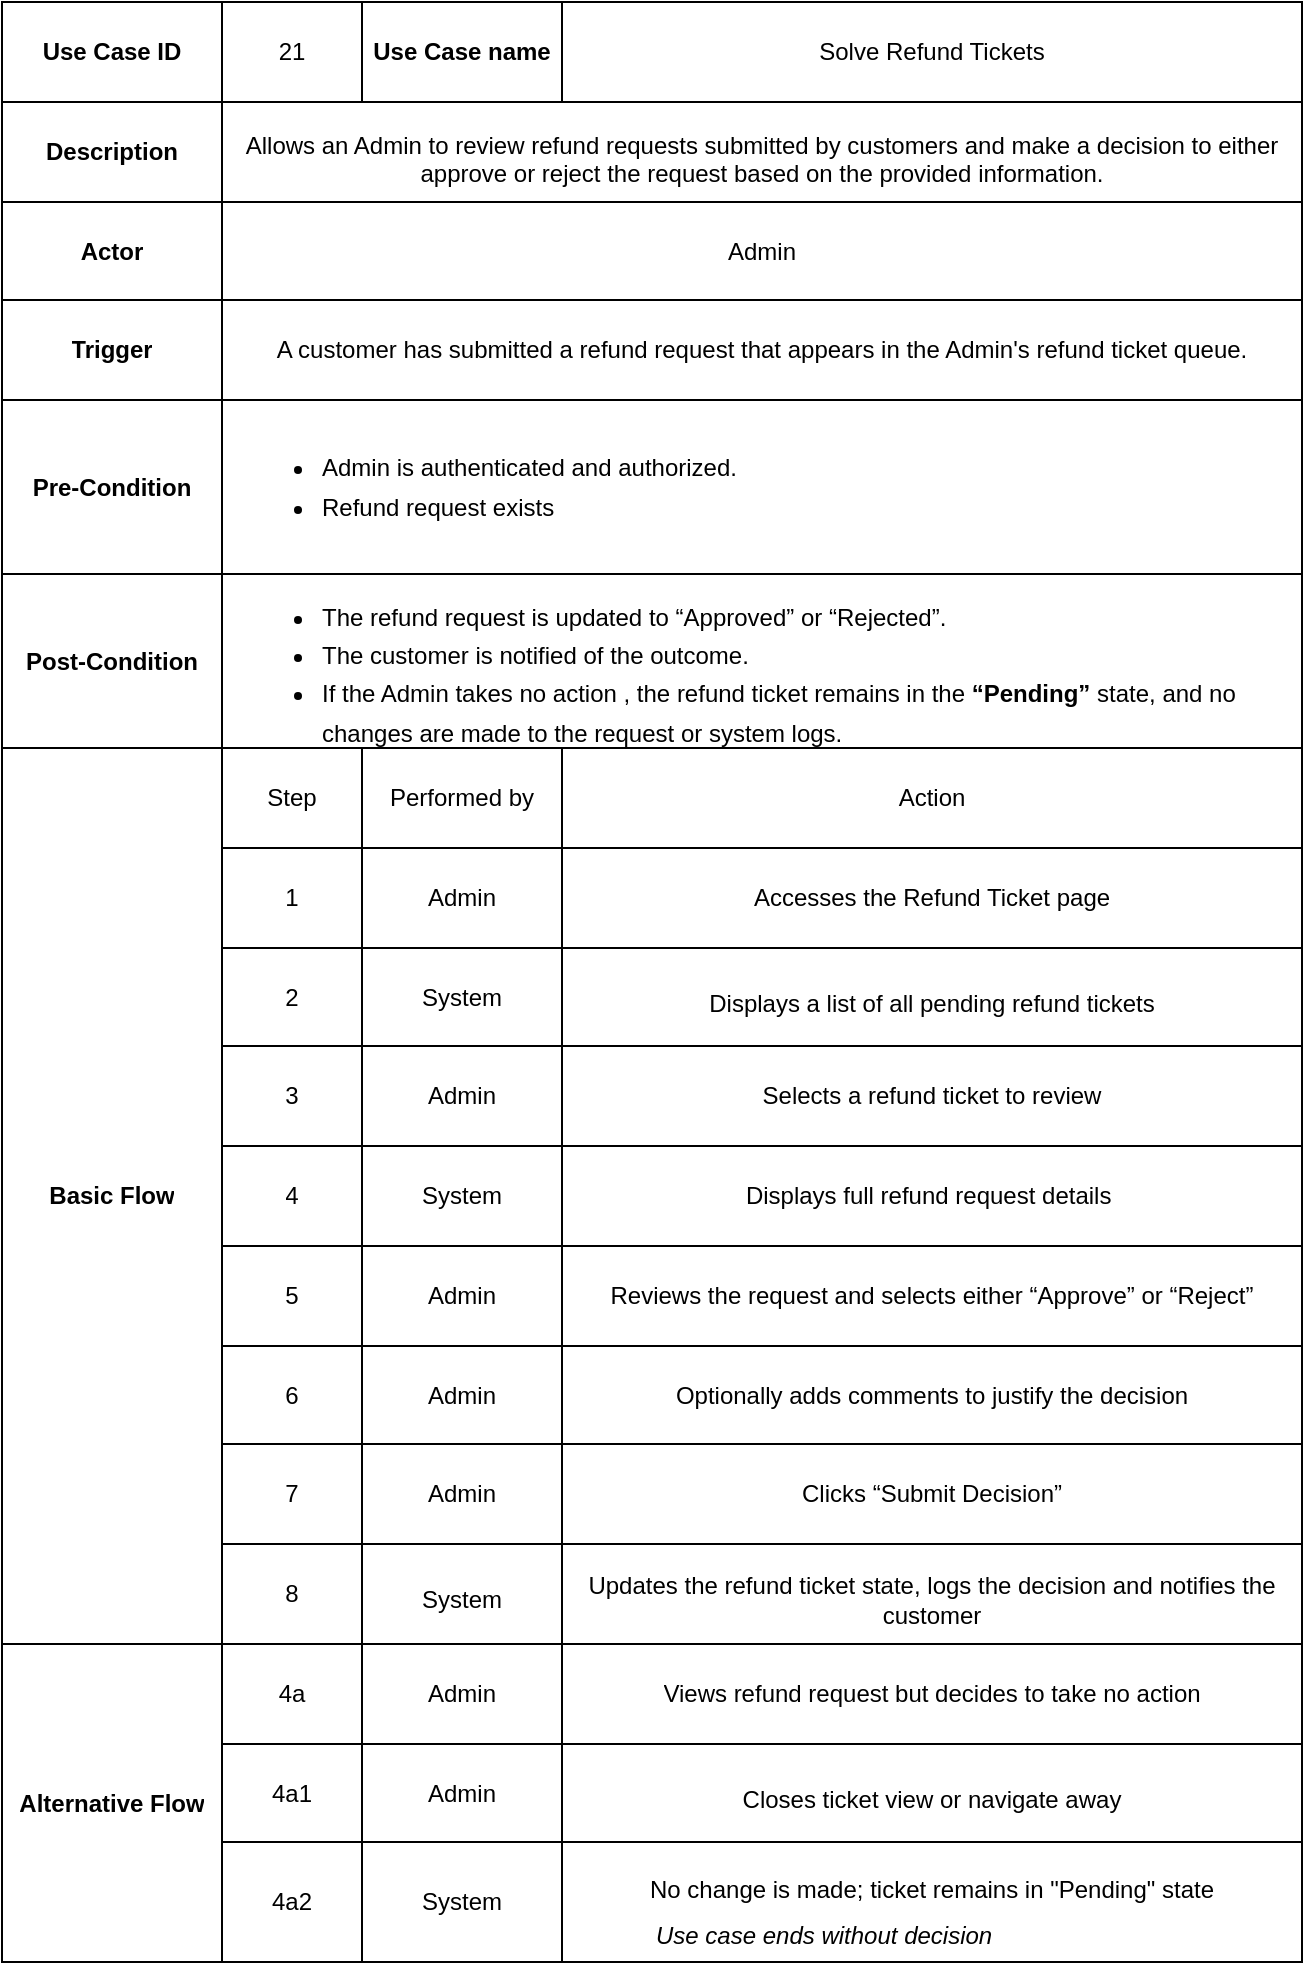 <mxfile version="26.2.15">
  <diagram name="Page-1" id="dNI71mmLtJd8nYW-7yQu">
    <mxGraphModel dx="1034" dy="1636" grid="1" gridSize="10" guides="1" tooltips="1" connect="1" arrows="1" fold="1" page="1" pageScale="1" pageWidth="850" pageHeight="1100" math="0" shadow="0">
      <root>
        <mxCell id="0" />
        <mxCell id="1" parent="0" />
        <mxCell id="aWx8BJQIt_AAFOSle3Xr-22" value="" style="shape=table;startSize=0;container=1;collapsible=0;childLayout=tableLayout;" parent="1" vertex="1">
          <mxGeometry x="61" y="-60" width="650" height="980.0" as="geometry" />
        </mxCell>
        <mxCell id="aWx8BJQIt_AAFOSle3Xr-23" value="" style="shape=tableRow;horizontal=0;startSize=0;swimlaneHead=0;swimlaneBody=0;strokeColor=inherit;top=0;left=0;bottom=0;right=0;collapsible=0;dropTarget=0;fillColor=none;points=[[0,0.5],[1,0.5]];portConstraint=eastwest;" parent="aWx8BJQIt_AAFOSle3Xr-22" vertex="1">
          <mxGeometry width="650" height="50" as="geometry" />
        </mxCell>
        <mxCell id="aWx8BJQIt_AAFOSle3Xr-24" value="Use Case ID" style="shape=partialRectangle;html=1;whiteSpace=wrap;connectable=0;strokeColor=inherit;overflow=hidden;fillColor=none;top=0;left=0;bottom=0;right=0;pointerEvents=1;fontStyle=1" parent="aWx8BJQIt_AAFOSle3Xr-23" vertex="1">
          <mxGeometry width="110" height="50" as="geometry">
            <mxRectangle width="110" height="50" as="alternateBounds" />
          </mxGeometry>
        </mxCell>
        <mxCell id="aWx8BJQIt_AAFOSle3Xr-25" value="21" style="shape=partialRectangle;html=1;whiteSpace=wrap;connectable=0;strokeColor=inherit;overflow=hidden;fillColor=none;top=0;left=0;bottom=0;right=0;pointerEvents=1;" parent="aWx8BJQIt_AAFOSle3Xr-23" vertex="1">
          <mxGeometry x="110" width="70" height="50" as="geometry">
            <mxRectangle width="70" height="50" as="alternateBounds" />
          </mxGeometry>
        </mxCell>
        <mxCell id="aWx8BJQIt_AAFOSle3Xr-26" value="Use Case name" style="shape=partialRectangle;html=1;whiteSpace=wrap;connectable=0;strokeColor=inherit;overflow=hidden;fillColor=none;top=0;left=0;bottom=0;right=0;pointerEvents=1;fontStyle=1" parent="aWx8BJQIt_AAFOSle3Xr-23" vertex="1">
          <mxGeometry x="180" width="100" height="50" as="geometry">
            <mxRectangle width="100" height="50" as="alternateBounds" />
          </mxGeometry>
        </mxCell>
        <mxCell id="aWx8BJQIt_AAFOSle3Xr-27" value="Solve Refund Tickets" style="shape=partialRectangle;html=1;whiteSpace=wrap;connectable=0;strokeColor=inherit;overflow=hidden;fillColor=none;top=0;left=0;bottom=0;right=0;pointerEvents=1;" parent="aWx8BJQIt_AAFOSle3Xr-23" vertex="1">
          <mxGeometry x="280" width="370" height="50" as="geometry">
            <mxRectangle width="370" height="50" as="alternateBounds" />
          </mxGeometry>
        </mxCell>
        <mxCell id="4jwVBDrUsGqLuniRPu5o-11" style="shape=tableRow;horizontal=0;startSize=0;swimlaneHead=0;swimlaneBody=0;strokeColor=inherit;top=0;left=0;bottom=0;right=0;collapsible=0;dropTarget=0;fillColor=none;points=[[0,0.5],[1,0.5]];portConstraint=eastwest;align=left;" parent="aWx8BJQIt_AAFOSle3Xr-22" vertex="1">
          <mxGeometry y="50" width="650" height="50" as="geometry" />
        </mxCell>
        <mxCell id="4jwVBDrUsGqLuniRPu5o-12" value="Description" style="shape=partialRectangle;html=1;whiteSpace=wrap;connectable=0;strokeColor=inherit;overflow=hidden;fillColor=none;top=0;left=0;bottom=0;right=0;pointerEvents=1;fontStyle=1" parent="4jwVBDrUsGqLuniRPu5o-11" vertex="1">
          <mxGeometry width="110" height="50" as="geometry">
            <mxRectangle width="110" height="50" as="alternateBounds" />
          </mxGeometry>
        </mxCell>
        <mxCell id="4jwVBDrUsGqLuniRPu5o-13" value="&lt;div align=&quot;center&quot;&gt;&lt;p class=&quot;&quot; data-end=&quot;381&quot; data-start=&quot;222&quot;&gt;Allows an Admin to review refund requests submitted by customers and make a decision to either approve or reject the request based on the provided information.&lt;/p&gt;&lt;/div&gt;" style="shape=partialRectangle;html=1;whiteSpace=wrap;connectable=0;strokeColor=inherit;overflow=hidden;fillColor=none;top=0;left=0;bottom=0;right=0;pointerEvents=1;rowspan=1;colspan=3;align=center;spacingLeft=0;spacing=2;spacingRight=0;spacingBottom=0;spacingTop=0;" parent="4jwVBDrUsGqLuniRPu5o-11" vertex="1">
          <mxGeometry x="110" width="540" height="50" as="geometry">
            <mxRectangle width="70" height="50" as="alternateBounds" />
          </mxGeometry>
        </mxCell>
        <mxCell id="4jwVBDrUsGqLuniRPu5o-14" style="shape=partialRectangle;html=1;whiteSpace=wrap;connectable=0;strokeColor=inherit;overflow=hidden;fillColor=none;top=0;left=0;bottom=0;right=0;pointerEvents=1;" parent="4jwVBDrUsGqLuniRPu5o-11" vertex="1" visible="0">
          <mxGeometry x="180" width="100" height="50" as="geometry">
            <mxRectangle width="100" height="50" as="alternateBounds" />
          </mxGeometry>
        </mxCell>
        <mxCell id="4jwVBDrUsGqLuniRPu5o-15" style="shape=partialRectangle;html=1;whiteSpace=wrap;connectable=0;strokeColor=inherit;overflow=hidden;fillColor=none;top=0;left=0;bottom=0;right=0;pointerEvents=1;" parent="4jwVBDrUsGqLuniRPu5o-11" vertex="1" visible="0">
          <mxGeometry x="280" width="370" height="50" as="geometry">
            <mxRectangle width="370" height="50" as="alternateBounds" />
          </mxGeometry>
        </mxCell>
        <mxCell id="aWx8BJQIt_AAFOSle3Xr-28" value="" style="shape=tableRow;horizontal=0;startSize=0;swimlaneHead=0;swimlaneBody=0;strokeColor=inherit;top=0;left=0;bottom=0;right=0;collapsible=0;dropTarget=0;fillColor=none;points=[[0,0.5],[1,0.5]];portConstraint=eastwest;" parent="aWx8BJQIt_AAFOSle3Xr-22" vertex="1">
          <mxGeometry y="100" width="650" height="49" as="geometry" />
        </mxCell>
        <mxCell id="aWx8BJQIt_AAFOSle3Xr-29" value="Actor" style="shape=partialRectangle;html=1;whiteSpace=wrap;connectable=0;strokeColor=inherit;overflow=hidden;fillColor=none;top=0;left=0;bottom=0;right=0;pointerEvents=1;fontStyle=1" parent="aWx8BJQIt_AAFOSle3Xr-28" vertex="1">
          <mxGeometry width="110" height="49" as="geometry">
            <mxRectangle width="110" height="49" as="alternateBounds" />
          </mxGeometry>
        </mxCell>
        <mxCell id="aWx8BJQIt_AAFOSle3Xr-30" value="&lt;div align=&quot;center&quot;&gt;Admin&lt;/div&gt;" style="shape=partialRectangle;html=1;whiteSpace=wrap;connectable=0;strokeColor=inherit;overflow=hidden;fillColor=none;top=0;left=0;bottom=0;right=0;pointerEvents=1;rowspan=1;colspan=3;align=center;spacingLeft=0;spacing=2;spacingRight=0;spacingBottom=0;spacingTop=0;" parent="aWx8BJQIt_AAFOSle3Xr-28" vertex="1">
          <mxGeometry x="110" width="540" height="49" as="geometry">
            <mxRectangle width="70" height="49" as="alternateBounds" />
          </mxGeometry>
        </mxCell>
        <mxCell id="aWx8BJQIt_AAFOSle3Xr-31" value="" style="shape=partialRectangle;html=1;whiteSpace=wrap;connectable=0;strokeColor=inherit;overflow=hidden;fillColor=none;top=0;left=0;bottom=0;right=0;pointerEvents=1;" parent="aWx8BJQIt_AAFOSle3Xr-28" vertex="1" visible="0">
          <mxGeometry x="180" width="100" height="49" as="geometry">
            <mxRectangle width="100" height="49" as="alternateBounds" />
          </mxGeometry>
        </mxCell>
        <mxCell id="aWx8BJQIt_AAFOSle3Xr-32" value="" style="shape=partialRectangle;html=1;whiteSpace=wrap;connectable=0;strokeColor=inherit;overflow=hidden;fillColor=none;top=0;left=0;bottom=0;right=0;pointerEvents=1;" parent="aWx8BJQIt_AAFOSle3Xr-28" vertex="1" visible="0">
          <mxGeometry x="280" width="370" height="49" as="geometry">
            <mxRectangle width="370" height="49" as="alternateBounds" />
          </mxGeometry>
        </mxCell>
        <mxCell id="4jwVBDrUsGqLuniRPu5o-21" style="shape=tableRow;horizontal=0;startSize=0;swimlaneHead=0;swimlaneBody=0;strokeColor=inherit;top=0;left=0;bottom=0;right=0;collapsible=0;dropTarget=0;fillColor=none;points=[[0,0.5],[1,0.5]];portConstraint=eastwest;" parent="aWx8BJQIt_AAFOSle3Xr-22" vertex="1">
          <mxGeometry y="149" width="650" height="50" as="geometry" />
        </mxCell>
        <mxCell id="4jwVBDrUsGqLuniRPu5o-22" value="Trigger" style="shape=partialRectangle;html=1;whiteSpace=wrap;connectable=0;strokeColor=inherit;overflow=hidden;fillColor=none;top=0;left=0;bottom=0;right=0;pointerEvents=1;fontStyle=1" parent="4jwVBDrUsGqLuniRPu5o-21" vertex="1">
          <mxGeometry width="110" height="50" as="geometry">
            <mxRectangle width="110" height="50" as="alternateBounds" />
          </mxGeometry>
        </mxCell>
        <mxCell id="4jwVBDrUsGqLuniRPu5o-23" value="&lt;div align=&quot;center&quot;&gt;&lt;p class=&quot;&quot; data-end=&quot;528&quot; data-start=&quot;438&quot;&gt;A customer has submitted a refund request that appears in the Admin&#39;s refund ticket queue.&lt;/p&gt;&lt;/div&gt;" style="shape=partialRectangle;html=1;whiteSpace=wrap;connectable=0;strokeColor=inherit;overflow=hidden;fillColor=none;top=0;left=0;bottom=0;right=0;pointerEvents=1;rowspan=1;colspan=3;align=center;spacingLeft=0;spacing=2;spacingRight=0;spacingBottom=0;spacingTop=0;" parent="4jwVBDrUsGqLuniRPu5o-21" vertex="1">
          <mxGeometry x="110" width="540" height="50" as="geometry">
            <mxRectangle width="70" height="50" as="alternateBounds" />
          </mxGeometry>
        </mxCell>
        <mxCell id="4jwVBDrUsGqLuniRPu5o-24" style="shape=partialRectangle;html=1;whiteSpace=wrap;connectable=0;strokeColor=inherit;overflow=hidden;fillColor=none;top=0;left=0;bottom=0;right=0;pointerEvents=1;" parent="4jwVBDrUsGqLuniRPu5o-21" vertex="1" visible="0">
          <mxGeometry x="180" width="100" height="50" as="geometry">
            <mxRectangle width="100" height="50" as="alternateBounds" />
          </mxGeometry>
        </mxCell>
        <mxCell id="4jwVBDrUsGqLuniRPu5o-25" style="shape=partialRectangle;html=1;whiteSpace=wrap;connectable=0;strokeColor=inherit;overflow=hidden;fillColor=none;top=0;left=0;bottom=0;right=0;pointerEvents=1;" parent="4jwVBDrUsGqLuniRPu5o-21" vertex="1" visible="0">
          <mxGeometry x="280" width="370" height="50" as="geometry">
            <mxRectangle width="370" height="50" as="alternateBounds" />
          </mxGeometry>
        </mxCell>
        <mxCell id="aWx8BJQIt_AAFOSle3Xr-33" value="" style="shape=tableRow;horizontal=0;startSize=0;swimlaneHead=0;swimlaneBody=0;strokeColor=inherit;top=0;left=0;bottom=0;right=0;collapsible=0;dropTarget=0;fillColor=none;points=[[0,0.5],[1,0.5]];portConstraint=eastwest;align=left;" parent="aWx8BJQIt_AAFOSle3Xr-22" vertex="1">
          <mxGeometry y="199" width="650" height="87" as="geometry" />
        </mxCell>
        <mxCell id="aWx8BJQIt_AAFOSle3Xr-34" value="Pre-Condition" style="shape=partialRectangle;html=1;whiteSpace=wrap;connectable=0;strokeColor=inherit;overflow=hidden;fillColor=none;top=0;left=0;bottom=0;right=0;pointerEvents=1;fontStyle=1" parent="aWx8BJQIt_AAFOSle3Xr-33" vertex="1">
          <mxGeometry width="110" height="87" as="geometry">
            <mxRectangle width="110" height="87" as="alternateBounds" />
          </mxGeometry>
        </mxCell>
        <mxCell id="aWx8BJQIt_AAFOSle3Xr-35" value="&lt;ul style=&quot;line-height: 160%; padding-left: 48px;&quot;&gt;&lt;li&gt;&lt;span style=&quot;background-color: transparent; color: light-dark(rgb(0, 0, 0), rgb(255, 255, 255));&quot;&gt;Admin is authenticated and authorized.&amp;nbsp;&lt;/span&gt;&lt;/li&gt;&lt;li&gt;Refund request exists&lt;/li&gt;&lt;/ul&gt;" style="shape=partialRectangle;html=1;whiteSpace=wrap;connectable=0;strokeColor=inherit;overflow=hidden;fillColor=none;top=0;left=0;bottom=0;right=0;pointerEvents=1;rowspan=1;colspan=3;align=left;spacingLeft=0;spacing=2;spacingRight=0;spacingBottom=0;spacingTop=0;" parent="aWx8BJQIt_AAFOSle3Xr-33" vertex="1">
          <mxGeometry x="110" width="540" height="87" as="geometry">
            <mxRectangle width="70" height="87" as="alternateBounds" />
          </mxGeometry>
        </mxCell>
        <mxCell id="aWx8BJQIt_AAFOSle3Xr-36" value="" style="shape=partialRectangle;html=1;whiteSpace=wrap;connectable=0;strokeColor=inherit;overflow=hidden;fillColor=none;top=0;left=0;bottom=0;right=0;pointerEvents=1;" parent="aWx8BJQIt_AAFOSle3Xr-33" vertex="1" visible="0">
          <mxGeometry x="180" width="100" height="87" as="geometry">
            <mxRectangle width="100" height="87" as="alternateBounds" />
          </mxGeometry>
        </mxCell>
        <mxCell id="aWx8BJQIt_AAFOSle3Xr-37" value="" style="shape=partialRectangle;html=1;whiteSpace=wrap;connectable=0;strokeColor=inherit;overflow=hidden;fillColor=none;top=0;left=0;bottom=0;right=0;pointerEvents=1;" parent="aWx8BJQIt_AAFOSle3Xr-33" vertex="1" visible="0">
          <mxGeometry x="280" width="370" height="87" as="geometry">
            <mxRectangle width="370" height="87" as="alternateBounds" />
          </mxGeometry>
        </mxCell>
        <mxCell id="4jwVBDrUsGqLuniRPu5o-16" style="shape=tableRow;horizontal=0;startSize=0;swimlaneHead=0;swimlaneBody=0;strokeColor=inherit;top=0;left=0;bottom=0;right=0;collapsible=0;dropTarget=0;fillColor=none;points=[[0,0.5],[1,0.5]];portConstraint=eastwest;" parent="aWx8BJQIt_AAFOSle3Xr-22" vertex="1">
          <mxGeometry y="286" width="650" height="87" as="geometry" />
        </mxCell>
        <mxCell id="4jwVBDrUsGqLuniRPu5o-17" value="&lt;div&gt;Post-Condition&lt;/div&gt;" style="shape=partialRectangle;html=1;whiteSpace=wrap;connectable=0;strokeColor=inherit;overflow=hidden;fillColor=none;top=0;left=0;bottom=0;right=0;pointerEvents=1;fontStyle=1" parent="4jwVBDrUsGqLuniRPu5o-16" vertex="1">
          <mxGeometry width="110" height="87" as="geometry">
            <mxRectangle width="110" height="87" as="alternateBounds" />
          </mxGeometry>
        </mxCell>
        <mxCell id="4jwVBDrUsGqLuniRPu5o-18" value="&lt;div style=&quot;line-height: 160%;&quot;&gt;&lt;ul&gt;&lt;li&gt;&lt;span style=&quot;background-color: transparent; color: light-dark(rgb(0, 0, 0), rgb(255, 255, 255)); text-align: -webkit-center;&quot;&gt;The refund request is updated to “Approved” or “Rejected”.&lt;/span&gt;&lt;/li&gt;&lt;li&gt;The customer is notified of the outcome.&lt;/li&gt;&lt;li&gt;If the Admin takes no action , the refund ticket remains in the &lt;strong data-end=&quot;434&quot; data-start=&quot;421&quot;&gt;“Pending”&lt;/strong&gt; state, and no changes are made to the request or system logs.&lt;/li&gt;&lt;/ul&gt;&lt;/div&gt;" style="shape=partialRectangle;html=1;whiteSpace=wrap;connectable=0;strokeColor=inherit;overflow=hidden;fillColor=none;top=0;left=0;bottom=0;right=0;pointerEvents=1;rowspan=1;colspan=3;align=left;spacingLeft=10;spacing=0;" parent="4jwVBDrUsGqLuniRPu5o-16" vertex="1">
          <mxGeometry x="110" width="540" height="87" as="geometry">
            <mxRectangle width="70" height="87" as="alternateBounds" />
          </mxGeometry>
        </mxCell>
        <mxCell id="4jwVBDrUsGqLuniRPu5o-19" style="shape=partialRectangle;html=1;whiteSpace=wrap;connectable=0;strokeColor=inherit;overflow=hidden;fillColor=none;top=0;left=0;bottom=0;right=0;pointerEvents=1;" parent="4jwVBDrUsGqLuniRPu5o-16" vertex="1" visible="0">
          <mxGeometry x="180" width="100" height="87" as="geometry">
            <mxRectangle width="100" height="87" as="alternateBounds" />
          </mxGeometry>
        </mxCell>
        <mxCell id="4jwVBDrUsGqLuniRPu5o-20" style="shape=partialRectangle;html=1;whiteSpace=wrap;connectable=0;strokeColor=inherit;overflow=hidden;fillColor=none;top=0;left=0;bottom=0;right=0;pointerEvents=1;" parent="4jwVBDrUsGqLuniRPu5o-16" vertex="1" visible="0">
          <mxGeometry x="280" width="370" height="87" as="geometry">
            <mxRectangle width="370" height="87" as="alternateBounds" />
          </mxGeometry>
        </mxCell>
        <mxCell id="aWx8BJQIt_AAFOSle3Xr-38" value="" style="shape=tableRow;horizontal=0;startSize=0;swimlaneHead=0;swimlaneBody=0;strokeColor=inherit;top=0;left=0;bottom=0;right=0;collapsible=0;dropTarget=0;fillColor=none;points=[[0,0.5],[1,0.5]];portConstraint=eastwest;" parent="aWx8BJQIt_AAFOSle3Xr-22" vertex="1">
          <mxGeometry y="373" width="650" height="50" as="geometry" />
        </mxCell>
        <mxCell id="aWx8BJQIt_AAFOSle3Xr-39" value="Basic Flow" style="shape=partialRectangle;html=1;whiteSpace=wrap;connectable=0;strokeColor=inherit;overflow=hidden;fillColor=none;top=0;left=0;bottom=0;right=0;pointerEvents=1;fontStyle=1;rowspan=9;colspan=1;" parent="aWx8BJQIt_AAFOSle3Xr-38" vertex="1">
          <mxGeometry width="110" height="448" as="geometry">
            <mxRectangle width="110" height="50" as="alternateBounds" />
          </mxGeometry>
        </mxCell>
        <mxCell id="aWx8BJQIt_AAFOSle3Xr-40" value="Step" style="shape=partialRectangle;html=1;whiteSpace=wrap;connectable=0;strokeColor=inherit;overflow=hidden;fillColor=none;top=0;left=0;bottom=0;right=0;pointerEvents=1;" parent="aWx8BJQIt_AAFOSle3Xr-38" vertex="1">
          <mxGeometry x="110" width="70" height="50" as="geometry">
            <mxRectangle width="70" height="50" as="alternateBounds" />
          </mxGeometry>
        </mxCell>
        <mxCell id="aWx8BJQIt_AAFOSle3Xr-41" value="Performed by" style="shape=partialRectangle;html=1;whiteSpace=wrap;connectable=0;strokeColor=inherit;overflow=hidden;fillColor=none;top=0;left=0;bottom=0;right=0;pointerEvents=1;" parent="aWx8BJQIt_AAFOSle3Xr-38" vertex="1">
          <mxGeometry x="180" width="100" height="50" as="geometry">
            <mxRectangle width="100" height="50" as="alternateBounds" />
          </mxGeometry>
        </mxCell>
        <mxCell id="aWx8BJQIt_AAFOSle3Xr-42" value="Action" style="shape=partialRectangle;html=1;whiteSpace=wrap;connectable=0;strokeColor=inherit;overflow=hidden;fillColor=none;top=0;left=0;bottom=0;right=0;pointerEvents=1;" parent="aWx8BJQIt_AAFOSle3Xr-38" vertex="1">
          <mxGeometry x="280" width="370" height="50" as="geometry">
            <mxRectangle width="370" height="50" as="alternateBounds" />
          </mxGeometry>
        </mxCell>
        <mxCell id="kYbE4cGgd1ohiSHMzVVs-21" style="shape=tableRow;horizontal=0;startSize=0;swimlaneHead=0;swimlaneBody=0;strokeColor=inherit;top=0;left=0;bottom=0;right=0;collapsible=0;dropTarget=0;fillColor=none;points=[[0,0.5],[1,0.5]];portConstraint=eastwest;" parent="aWx8BJQIt_AAFOSle3Xr-22" vertex="1">
          <mxGeometry y="423" width="650" height="50" as="geometry" />
        </mxCell>
        <mxCell id="kYbE4cGgd1ohiSHMzVVs-22" style="shape=partialRectangle;html=1;whiteSpace=wrap;connectable=0;strokeColor=inherit;overflow=hidden;fillColor=none;top=0;left=0;bottom=0;right=0;pointerEvents=1;fontStyle=1" parent="kYbE4cGgd1ohiSHMzVVs-21" vertex="1" visible="0">
          <mxGeometry width="110" height="50" as="geometry">
            <mxRectangle width="110" height="50" as="alternateBounds" />
          </mxGeometry>
        </mxCell>
        <mxCell id="kYbE4cGgd1ohiSHMzVVs-23" value="1" style="shape=partialRectangle;html=1;whiteSpace=wrap;connectable=0;strokeColor=inherit;overflow=hidden;fillColor=none;top=0;left=0;bottom=0;right=0;pointerEvents=1;" parent="kYbE4cGgd1ohiSHMzVVs-21" vertex="1">
          <mxGeometry x="110" width="70" height="50" as="geometry">
            <mxRectangle width="70" height="50" as="alternateBounds" />
          </mxGeometry>
        </mxCell>
        <mxCell id="kYbE4cGgd1ohiSHMzVVs-24" value="Admin" style="shape=partialRectangle;html=1;whiteSpace=wrap;connectable=0;strokeColor=inherit;overflow=hidden;fillColor=none;top=0;left=0;bottom=0;right=0;pointerEvents=1;" parent="kYbE4cGgd1ohiSHMzVVs-21" vertex="1">
          <mxGeometry x="180" width="100" height="50" as="geometry">
            <mxRectangle width="100" height="50" as="alternateBounds" />
          </mxGeometry>
        </mxCell>
        <mxCell id="kYbE4cGgd1ohiSHMzVVs-25" value="Accesses the Refund Ticket page" style="shape=partialRectangle;html=1;whiteSpace=wrap;connectable=0;strokeColor=inherit;overflow=hidden;fillColor=none;top=0;left=0;bottom=0;right=0;pointerEvents=1;" parent="kYbE4cGgd1ohiSHMzVVs-21" vertex="1">
          <mxGeometry x="280" width="370" height="50" as="geometry">
            <mxRectangle width="370" height="50" as="alternateBounds" />
          </mxGeometry>
        </mxCell>
        <mxCell id="kYbE4cGgd1ohiSHMzVVs-16" style="shape=tableRow;horizontal=0;startSize=0;swimlaneHead=0;swimlaneBody=0;strokeColor=inherit;top=0;left=0;bottom=0;right=0;collapsible=0;dropTarget=0;fillColor=none;points=[[0,0.5],[1,0.5]];portConstraint=eastwest;" parent="aWx8BJQIt_AAFOSle3Xr-22" vertex="1">
          <mxGeometry y="473" width="650" height="49" as="geometry" />
        </mxCell>
        <mxCell id="kYbE4cGgd1ohiSHMzVVs-17" style="shape=partialRectangle;html=1;whiteSpace=wrap;connectable=0;strokeColor=inherit;overflow=hidden;fillColor=none;top=0;left=0;bottom=0;right=0;pointerEvents=1;fontStyle=1" parent="kYbE4cGgd1ohiSHMzVVs-16" vertex="1" visible="0">
          <mxGeometry width="110" height="49" as="geometry">
            <mxRectangle width="110" height="49" as="alternateBounds" />
          </mxGeometry>
        </mxCell>
        <mxCell id="kYbE4cGgd1ohiSHMzVVs-18" value="2" style="shape=partialRectangle;html=1;whiteSpace=wrap;connectable=0;strokeColor=inherit;overflow=hidden;fillColor=none;top=0;left=0;bottom=0;right=0;pointerEvents=1;" parent="kYbE4cGgd1ohiSHMzVVs-16" vertex="1">
          <mxGeometry x="110" width="70" height="49" as="geometry">
            <mxRectangle width="70" height="49" as="alternateBounds" />
          </mxGeometry>
        </mxCell>
        <mxCell id="kYbE4cGgd1ohiSHMzVVs-19" value="System" style="shape=partialRectangle;html=1;whiteSpace=wrap;connectable=0;strokeColor=inherit;overflow=hidden;fillColor=none;top=0;left=0;bottom=0;right=0;pointerEvents=1;" parent="kYbE4cGgd1ohiSHMzVVs-16" vertex="1">
          <mxGeometry x="180" width="100" height="49" as="geometry">
            <mxRectangle width="100" height="49" as="alternateBounds" />
          </mxGeometry>
        </mxCell>
        <mxCell id="kYbE4cGgd1ohiSHMzVVs-20" value="&lt;table&gt;&lt;tbody&gt;&lt;tr&gt;&lt;td data-col-size=&quot;sm&quot; data-end=&quot;1023&quot; data-start=&quot;1014&quot;&gt;&lt;/td&gt;&lt;/tr&gt;&lt;/tbody&gt;&lt;/table&gt;&lt;table&gt;&lt;tbody&gt;&lt;tr&gt;&lt;td data-end=&quot;1072&quot; data-start=&quot;1023&quot; data-col-size=&quot;md&quot;&gt;Displays a list of all pending refund tickets&lt;/td&gt;&lt;/tr&gt;&lt;/tbody&gt;&lt;/table&gt;" style="shape=partialRectangle;html=1;whiteSpace=wrap;connectable=0;strokeColor=inherit;overflow=hidden;fillColor=none;top=0;left=0;bottom=0;right=0;pointerEvents=1;" parent="kYbE4cGgd1ohiSHMzVVs-16" vertex="1">
          <mxGeometry x="280" width="370" height="49" as="geometry">
            <mxRectangle width="370" height="49" as="alternateBounds" />
          </mxGeometry>
        </mxCell>
        <mxCell id="aWx8BJQIt_AAFOSle3Xr-43" value="" style="shape=tableRow;horizontal=0;startSize=0;swimlaneHead=0;swimlaneBody=0;strokeColor=inherit;top=0;left=0;bottom=0;right=0;collapsible=0;dropTarget=0;fillColor=none;points=[[0,0.5],[1,0.5]];portConstraint=eastwest;" parent="aWx8BJQIt_AAFOSle3Xr-22" vertex="1">
          <mxGeometry y="522" width="650" height="50" as="geometry" />
        </mxCell>
        <mxCell id="aWx8BJQIt_AAFOSle3Xr-44" value="" style="shape=partialRectangle;html=1;whiteSpace=wrap;connectable=0;strokeColor=inherit;overflow=hidden;fillColor=none;top=0;left=0;bottom=0;right=0;pointerEvents=1;" parent="aWx8BJQIt_AAFOSle3Xr-43" vertex="1" visible="0">
          <mxGeometry width="110" height="50" as="geometry">
            <mxRectangle width="110" height="50" as="alternateBounds" />
          </mxGeometry>
        </mxCell>
        <mxCell id="aWx8BJQIt_AAFOSle3Xr-45" value="3" style="shape=partialRectangle;html=1;whiteSpace=wrap;connectable=0;strokeColor=inherit;overflow=hidden;fillColor=none;top=0;left=0;bottom=0;right=0;pointerEvents=1;" parent="aWx8BJQIt_AAFOSle3Xr-43" vertex="1">
          <mxGeometry x="110" width="70" height="50" as="geometry">
            <mxRectangle width="70" height="50" as="alternateBounds" />
          </mxGeometry>
        </mxCell>
        <mxCell id="aWx8BJQIt_AAFOSle3Xr-46" value="Admin" style="shape=partialRectangle;html=1;whiteSpace=wrap;connectable=0;strokeColor=inherit;overflow=hidden;fillColor=none;top=0;left=0;bottom=0;right=0;pointerEvents=1;" parent="aWx8BJQIt_AAFOSle3Xr-43" vertex="1">
          <mxGeometry x="180" width="100" height="50" as="geometry">
            <mxRectangle width="100" height="50" as="alternateBounds" />
          </mxGeometry>
        </mxCell>
        <mxCell id="aWx8BJQIt_AAFOSle3Xr-47" value="Selects a refund ticket to review" style="shape=partialRectangle;html=1;whiteSpace=wrap;connectable=0;strokeColor=inherit;overflow=hidden;fillColor=none;top=0;left=0;bottom=0;right=0;pointerEvents=1;" parent="aWx8BJQIt_AAFOSle3Xr-43" vertex="1">
          <mxGeometry x="280" width="370" height="50" as="geometry">
            <mxRectangle width="370" height="50" as="alternateBounds" />
          </mxGeometry>
        </mxCell>
        <mxCell id="aWx8BJQIt_AAFOSle3Xr-48" value="" style="shape=tableRow;horizontal=0;startSize=0;swimlaneHead=0;swimlaneBody=0;strokeColor=inherit;top=0;left=0;bottom=0;right=0;collapsible=0;dropTarget=0;fillColor=none;points=[[0,0.5],[1,0.5]];portConstraint=eastwest;" parent="aWx8BJQIt_AAFOSle3Xr-22" vertex="1">
          <mxGeometry y="572" width="650" height="50" as="geometry" />
        </mxCell>
        <mxCell id="aWx8BJQIt_AAFOSle3Xr-49" value="" style="shape=partialRectangle;html=1;whiteSpace=wrap;connectable=0;strokeColor=inherit;overflow=hidden;fillColor=none;top=0;left=0;bottom=0;right=0;pointerEvents=1;" parent="aWx8BJQIt_AAFOSle3Xr-48" vertex="1" visible="0">
          <mxGeometry width="110" height="50" as="geometry">
            <mxRectangle width="110" height="50" as="alternateBounds" />
          </mxGeometry>
        </mxCell>
        <mxCell id="aWx8BJQIt_AAFOSle3Xr-50" value="4" style="shape=partialRectangle;html=1;whiteSpace=wrap;connectable=0;strokeColor=inherit;overflow=hidden;fillColor=none;top=0;left=0;bottom=0;right=0;pointerEvents=1;" parent="aWx8BJQIt_AAFOSle3Xr-48" vertex="1">
          <mxGeometry x="110" width="70" height="50" as="geometry">
            <mxRectangle width="70" height="50" as="alternateBounds" />
          </mxGeometry>
        </mxCell>
        <mxCell id="aWx8BJQIt_AAFOSle3Xr-51" value="System" style="shape=partialRectangle;html=1;whiteSpace=wrap;connectable=0;strokeColor=inherit;overflow=hidden;fillColor=none;top=0;left=0;bottom=0;right=0;pointerEvents=1;" parent="aWx8BJQIt_AAFOSle3Xr-48" vertex="1">
          <mxGeometry x="180" width="100" height="50" as="geometry">
            <mxRectangle width="100" height="50" as="alternateBounds" />
          </mxGeometry>
        </mxCell>
        <mxCell id="aWx8BJQIt_AAFOSle3Xr-52" value="Displays full refund request details&amp;nbsp;" style="shape=partialRectangle;html=1;whiteSpace=wrap;connectable=0;strokeColor=inherit;overflow=hidden;fillColor=none;top=0;left=0;bottom=0;right=0;pointerEvents=1;" parent="aWx8BJQIt_AAFOSle3Xr-48" vertex="1">
          <mxGeometry x="280" width="370" height="50" as="geometry">
            <mxRectangle width="370" height="50" as="alternateBounds" />
          </mxGeometry>
        </mxCell>
        <mxCell id="aWx8BJQIt_AAFOSle3Xr-53" value="" style="shape=tableRow;horizontal=0;startSize=0;swimlaneHead=0;swimlaneBody=0;strokeColor=inherit;top=0;left=0;bottom=0;right=0;collapsible=0;dropTarget=0;fillColor=none;points=[[0,0.5],[1,0.5]];portConstraint=eastwest;" parent="aWx8BJQIt_AAFOSle3Xr-22" vertex="1">
          <mxGeometry y="622" width="650" height="50" as="geometry" />
        </mxCell>
        <mxCell id="aWx8BJQIt_AAFOSle3Xr-54" value="" style="shape=partialRectangle;html=1;whiteSpace=wrap;connectable=0;strokeColor=inherit;overflow=hidden;fillColor=none;top=0;left=0;bottom=0;right=0;pointerEvents=1;" parent="aWx8BJQIt_AAFOSle3Xr-53" vertex="1" visible="0">
          <mxGeometry width="110" height="50" as="geometry">
            <mxRectangle width="110" height="50" as="alternateBounds" />
          </mxGeometry>
        </mxCell>
        <mxCell id="aWx8BJQIt_AAFOSle3Xr-55" value="5" style="shape=partialRectangle;html=1;whiteSpace=wrap;connectable=0;strokeColor=inherit;overflow=hidden;fillColor=none;top=0;left=0;bottom=0;right=0;pointerEvents=1;" parent="aWx8BJQIt_AAFOSle3Xr-53" vertex="1">
          <mxGeometry x="110" width="70" height="50" as="geometry">
            <mxRectangle width="70" height="50" as="alternateBounds" />
          </mxGeometry>
        </mxCell>
        <mxCell id="aWx8BJQIt_AAFOSle3Xr-56" value="Admin" style="shape=partialRectangle;html=1;whiteSpace=wrap;connectable=0;strokeColor=inherit;overflow=hidden;fillColor=none;top=0;left=0;bottom=0;right=0;pointerEvents=1;" parent="aWx8BJQIt_AAFOSle3Xr-53" vertex="1">
          <mxGeometry x="180" width="100" height="50" as="geometry">
            <mxRectangle width="100" height="50" as="alternateBounds" />
          </mxGeometry>
        </mxCell>
        <mxCell id="aWx8BJQIt_AAFOSle3Xr-57" value="Reviews the request and selects either “Approve” or “Reject”" style="shape=partialRectangle;html=1;whiteSpace=wrap;connectable=0;strokeColor=inherit;overflow=hidden;fillColor=none;top=0;left=0;bottom=0;right=0;pointerEvents=1;" parent="aWx8BJQIt_AAFOSle3Xr-53" vertex="1">
          <mxGeometry x="280" width="370" height="50" as="geometry">
            <mxRectangle width="370" height="50" as="alternateBounds" />
          </mxGeometry>
        </mxCell>
        <mxCell id="aWx8BJQIt_AAFOSle3Xr-58" value="" style="shape=tableRow;horizontal=0;startSize=0;swimlaneHead=0;swimlaneBody=0;strokeColor=inherit;top=0;left=0;bottom=0;right=0;collapsible=0;dropTarget=0;fillColor=none;points=[[0,0.5],[1,0.5]];portConstraint=eastwest;" parent="aWx8BJQIt_AAFOSle3Xr-22" vertex="1">
          <mxGeometry y="672" width="650" height="49" as="geometry" />
        </mxCell>
        <mxCell id="aWx8BJQIt_AAFOSle3Xr-59" value="" style="shape=partialRectangle;html=1;whiteSpace=wrap;connectable=0;strokeColor=inherit;overflow=hidden;fillColor=none;top=0;left=0;bottom=0;right=0;pointerEvents=1;" parent="aWx8BJQIt_AAFOSle3Xr-58" vertex="1" visible="0">
          <mxGeometry width="110" height="49" as="geometry">
            <mxRectangle width="110" height="49" as="alternateBounds" />
          </mxGeometry>
        </mxCell>
        <mxCell id="aWx8BJQIt_AAFOSle3Xr-60" value="6" style="shape=partialRectangle;html=1;whiteSpace=wrap;connectable=0;strokeColor=inherit;overflow=hidden;fillColor=none;top=0;left=0;bottom=0;right=0;pointerEvents=1;" parent="aWx8BJQIt_AAFOSle3Xr-58" vertex="1">
          <mxGeometry x="110" width="70" height="49" as="geometry">
            <mxRectangle width="70" height="49" as="alternateBounds" />
          </mxGeometry>
        </mxCell>
        <mxCell id="aWx8BJQIt_AAFOSle3Xr-61" value="Admin" style="shape=partialRectangle;html=1;whiteSpace=wrap;connectable=0;strokeColor=inherit;overflow=hidden;fillColor=none;top=0;left=0;bottom=0;right=0;pointerEvents=1;" parent="aWx8BJQIt_AAFOSle3Xr-58" vertex="1">
          <mxGeometry x="180" width="100" height="49" as="geometry">
            <mxRectangle width="100" height="49" as="alternateBounds" />
          </mxGeometry>
        </mxCell>
        <mxCell id="aWx8BJQIt_AAFOSle3Xr-62" value="Optionally adds comments to justify the decision" style="shape=partialRectangle;html=1;whiteSpace=wrap;connectable=0;strokeColor=inherit;overflow=hidden;fillColor=none;top=0;left=0;bottom=0;right=0;pointerEvents=1;" parent="aWx8BJQIt_AAFOSle3Xr-58" vertex="1">
          <mxGeometry x="280" width="370" height="49" as="geometry">
            <mxRectangle width="370" height="49" as="alternateBounds" />
          </mxGeometry>
        </mxCell>
        <mxCell id="aWx8BJQIt_AAFOSle3Xr-63" value="" style="shape=tableRow;horizontal=0;startSize=0;swimlaneHead=0;swimlaneBody=0;strokeColor=inherit;top=0;left=0;bottom=0;right=0;collapsible=0;dropTarget=0;fillColor=none;points=[[0,0.5],[1,0.5]];portConstraint=eastwest;" parent="aWx8BJQIt_AAFOSle3Xr-22" vertex="1">
          <mxGeometry y="721" width="650" height="50" as="geometry" />
        </mxCell>
        <mxCell id="aWx8BJQIt_AAFOSle3Xr-64" value="" style="shape=partialRectangle;html=1;whiteSpace=wrap;connectable=0;strokeColor=inherit;overflow=hidden;fillColor=none;top=0;left=0;bottom=0;right=0;pointerEvents=1;" parent="aWx8BJQIt_AAFOSle3Xr-63" vertex="1" visible="0">
          <mxGeometry width="110" height="50" as="geometry">
            <mxRectangle width="110" height="50" as="alternateBounds" />
          </mxGeometry>
        </mxCell>
        <mxCell id="aWx8BJQIt_AAFOSle3Xr-65" value="7" style="shape=partialRectangle;html=1;whiteSpace=wrap;connectable=0;strokeColor=inherit;overflow=hidden;fillColor=none;top=0;left=0;bottom=0;right=0;pointerEvents=1;" parent="aWx8BJQIt_AAFOSle3Xr-63" vertex="1">
          <mxGeometry x="110" width="70" height="50" as="geometry">
            <mxRectangle width="70" height="50" as="alternateBounds" />
          </mxGeometry>
        </mxCell>
        <mxCell id="aWx8BJQIt_AAFOSle3Xr-66" value="Admin" style="shape=partialRectangle;html=1;whiteSpace=wrap;connectable=0;strokeColor=inherit;overflow=hidden;fillColor=none;top=0;left=0;bottom=0;right=0;pointerEvents=1;" parent="aWx8BJQIt_AAFOSle3Xr-63" vertex="1">
          <mxGeometry x="180" width="100" height="50" as="geometry">
            <mxRectangle width="100" height="50" as="alternateBounds" />
          </mxGeometry>
        </mxCell>
        <mxCell id="aWx8BJQIt_AAFOSle3Xr-67" value="Clicks “Submit Decision”" style="shape=partialRectangle;html=1;whiteSpace=wrap;connectable=0;strokeColor=inherit;overflow=hidden;fillColor=none;top=0;left=0;bottom=0;right=0;pointerEvents=1;" parent="aWx8BJQIt_AAFOSle3Xr-63" vertex="1">
          <mxGeometry x="280" width="370" height="50" as="geometry">
            <mxRectangle width="370" height="50" as="alternateBounds" />
          </mxGeometry>
        </mxCell>
        <mxCell id="aWx8BJQIt_AAFOSle3Xr-68" value="" style="shape=tableRow;horizontal=0;startSize=0;swimlaneHead=0;swimlaneBody=0;strokeColor=inherit;top=0;left=0;bottom=0;right=0;collapsible=0;dropTarget=0;fillColor=none;points=[[0,0.5],[1,0.5]];portConstraint=eastwest;" parent="aWx8BJQIt_AAFOSle3Xr-22" vertex="1">
          <mxGeometry y="771" width="650" height="50" as="geometry" />
        </mxCell>
        <mxCell id="aWx8BJQIt_AAFOSle3Xr-69" value="" style="shape=partialRectangle;html=1;whiteSpace=wrap;connectable=0;strokeColor=inherit;overflow=hidden;fillColor=none;top=0;left=0;bottom=0;right=0;pointerEvents=1;" parent="aWx8BJQIt_AAFOSle3Xr-68" vertex="1" visible="0">
          <mxGeometry width="110" height="50" as="geometry">
            <mxRectangle width="110" height="50" as="alternateBounds" />
          </mxGeometry>
        </mxCell>
        <mxCell id="aWx8BJQIt_AAFOSle3Xr-70" value="8" style="shape=partialRectangle;html=1;whiteSpace=wrap;connectable=0;strokeColor=inherit;overflow=hidden;fillColor=none;top=0;left=0;bottom=0;right=0;pointerEvents=1;" parent="aWx8BJQIt_AAFOSle3Xr-68" vertex="1">
          <mxGeometry x="110" width="70" height="50" as="geometry">
            <mxRectangle width="70" height="50" as="alternateBounds" />
          </mxGeometry>
        </mxCell>
        <mxCell id="aWx8BJQIt_AAFOSle3Xr-71" value="&lt;table&gt;&lt;tbody&gt;&lt;tr&gt;&lt;td data-end=&quot;998&quot; data-start=&quot;991&quot; class=&quot;max-w-[calc(var(--thread-content-max-width)*2/3)]&quot;&gt;&lt;/td&gt;&lt;/tr&gt;&lt;/tbody&gt;&lt;/table&gt;&lt;table&gt;&lt;tbody&gt;&lt;tr&gt;&lt;td data-end=&quot;1013&quot; data-start=&quot;998&quot; class=&quot;max-w-[calc(var(--thread-content-max-width)*2/3)]&quot;&gt;System&lt;/td&gt;&lt;/tr&gt;&lt;/tbody&gt;&lt;/table&gt;" style="shape=partialRectangle;html=1;whiteSpace=wrap;connectable=0;strokeColor=inherit;overflow=hidden;fillColor=none;top=0;left=0;bottom=0;right=0;pointerEvents=1;" parent="aWx8BJQIt_AAFOSle3Xr-68" vertex="1">
          <mxGeometry x="180" width="100" height="50" as="geometry">
            <mxRectangle width="100" height="50" as="alternateBounds" />
          </mxGeometry>
        </mxCell>
        <mxCell id="aWx8BJQIt_AAFOSle3Xr-72" value="&lt;table&gt;&lt;tbody&gt;&lt;tr&gt;&lt;td data-end=&quot;1408&quot; data-start=&quot;1399&quot; data-col-size=&quot;sm&quot;&gt;&lt;/td&gt;&lt;/tr&gt;&lt;/tbody&gt;&lt;/table&gt;&lt;table&gt;&lt;tbody&gt;&lt;tr&gt;&lt;td data-end=&quot;1488&quot; data-start=&quot;1408&quot; data-col-size=&quot;md&quot;&gt;Updates the refund ticket state, logs the decision and notifies the customer&lt;/td&gt;&lt;/tr&gt;&lt;/tbody&gt;&lt;/table&gt;" style="shape=partialRectangle;html=1;whiteSpace=wrap;connectable=0;strokeColor=inherit;overflow=hidden;fillColor=none;top=0;left=0;bottom=0;right=0;pointerEvents=1;" parent="aWx8BJQIt_AAFOSle3Xr-68" vertex="1">
          <mxGeometry x="280" width="370" height="50" as="geometry">
            <mxRectangle width="370" height="50" as="alternateBounds" />
          </mxGeometry>
        </mxCell>
        <mxCell id="aWx8BJQIt_AAFOSle3Xr-78" value="" style="shape=tableRow;horizontal=0;startSize=0;swimlaneHead=0;swimlaneBody=0;strokeColor=inherit;top=0;left=0;bottom=0;right=0;collapsible=0;dropTarget=0;fillColor=none;points=[[0,0.5],[1,0.5]];portConstraint=eastwest;" parent="aWx8BJQIt_AAFOSle3Xr-22" vertex="1">
          <mxGeometry y="821" width="650" height="50" as="geometry" />
        </mxCell>
        <mxCell id="aWx8BJQIt_AAFOSle3Xr-79" value="Alternative Flow" style="shape=partialRectangle;html=1;whiteSpace=wrap;connectable=0;strokeColor=inherit;overflow=hidden;fillColor=none;top=0;left=0;bottom=0;right=0;pointerEvents=1;fontStyle=1;rowspan=3;colspan=1;" parent="aWx8BJQIt_AAFOSle3Xr-78" vertex="1">
          <mxGeometry width="110" height="159" as="geometry">
            <mxRectangle width="110" height="50" as="alternateBounds" />
          </mxGeometry>
        </mxCell>
        <mxCell id="aWx8BJQIt_AAFOSle3Xr-80" value="4a" style="shape=partialRectangle;html=1;whiteSpace=wrap;connectable=0;strokeColor=inherit;overflow=hidden;fillColor=none;top=0;left=0;bottom=0;right=0;pointerEvents=1;" parent="aWx8BJQIt_AAFOSle3Xr-78" vertex="1">
          <mxGeometry x="110" width="70" height="50" as="geometry">
            <mxRectangle width="70" height="50" as="alternateBounds" />
          </mxGeometry>
        </mxCell>
        <mxCell id="aWx8BJQIt_AAFOSle3Xr-81" value="Admin" style="shape=partialRectangle;html=1;whiteSpace=wrap;connectable=0;strokeColor=inherit;overflow=hidden;fillColor=none;top=0;left=0;bottom=0;right=0;pointerEvents=1;" parent="aWx8BJQIt_AAFOSle3Xr-78" vertex="1">
          <mxGeometry x="180" width="100" height="50" as="geometry">
            <mxRectangle width="100" height="50" as="alternateBounds" />
          </mxGeometry>
        </mxCell>
        <mxCell id="aWx8BJQIt_AAFOSle3Xr-82" value="Views refund request but decides to take no action" style="shape=partialRectangle;html=1;whiteSpace=wrap;connectable=0;strokeColor=inherit;overflow=hidden;fillColor=none;top=0;left=0;bottom=0;right=0;pointerEvents=1;" parent="aWx8BJQIt_AAFOSle3Xr-78" vertex="1">
          <mxGeometry x="280" width="370" height="50" as="geometry">
            <mxRectangle width="370" height="50" as="alternateBounds" />
          </mxGeometry>
        </mxCell>
        <mxCell id="aWx8BJQIt_AAFOSle3Xr-83" value="" style="shape=tableRow;horizontal=0;startSize=0;swimlaneHead=0;swimlaneBody=0;strokeColor=inherit;top=0;left=0;bottom=0;right=0;collapsible=0;dropTarget=0;fillColor=none;points=[[0,0.5],[1,0.5]];portConstraint=eastwest;" parent="aWx8BJQIt_AAFOSle3Xr-22" vertex="1">
          <mxGeometry y="871" width="650" height="49" as="geometry" />
        </mxCell>
        <mxCell id="aWx8BJQIt_AAFOSle3Xr-84" value="" style="shape=partialRectangle;html=1;whiteSpace=wrap;connectable=0;strokeColor=inherit;overflow=hidden;fillColor=none;top=0;left=0;bottom=0;right=0;pointerEvents=1;" parent="aWx8BJQIt_AAFOSle3Xr-83" vertex="1" visible="0">
          <mxGeometry width="110" height="49" as="geometry">
            <mxRectangle width="110" height="49" as="alternateBounds" />
          </mxGeometry>
        </mxCell>
        <mxCell id="aWx8BJQIt_AAFOSle3Xr-85" value="4a1" style="shape=partialRectangle;html=1;whiteSpace=wrap;connectable=0;strokeColor=inherit;overflow=hidden;fillColor=none;top=0;left=0;bottom=0;right=0;pointerEvents=1;" parent="aWx8BJQIt_AAFOSle3Xr-83" vertex="1">
          <mxGeometry x="110" width="70" height="49" as="geometry">
            <mxRectangle width="70" height="49" as="alternateBounds" />
          </mxGeometry>
        </mxCell>
        <mxCell id="aWx8BJQIt_AAFOSle3Xr-86" value="Admin" style="shape=partialRectangle;html=1;whiteSpace=wrap;connectable=0;strokeColor=inherit;overflow=hidden;fillColor=none;top=0;left=0;bottom=0;right=0;pointerEvents=1;" parent="aWx8BJQIt_AAFOSle3Xr-83" vertex="1">
          <mxGeometry x="180" width="100" height="49" as="geometry">
            <mxRectangle width="100" height="49" as="alternateBounds" />
          </mxGeometry>
        </mxCell>
        <mxCell id="aWx8BJQIt_AAFOSle3Xr-87" value="&lt;table&gt;&lt;tbody&gt;&lt;tr&gt;&lt;td data-end=&quot;1695&quot; data-start=&quot;1687&quot; data-col-size=&quot;sm&quot;&gt;&lt;/td&gt;&lt;/tr&gt;&lt;/tbody&gt;&lt;/table&gt;&lt;table&gt;&lt;tbody&gt;&lt;tr&gt;&lt;td data-end=&quot;1735&quot; data-start=&quot;1695&quot; data-col-size=&quot;md&quot;&gt;Closes ticket view or navigate away&lt;/td&gt;&lt;/tr&gt;&lt;/tbody&gt;&lt;/table&gt;" style="shape=partialRectangle;html=1;whiteSpace=wrap;connectable=0;strokeColor=inherit;overflow=hidden;fillColor=none;top=0;left=0;bottom=0;right=0;pointerEvents=1;" parent="aWx8BJQIt_AAFOSle3Xr-83" vertex="1">
          <mxGeometry x="280" width="370" height="49" as="geometry">
            <mxRectangle width="370" height="49" as="alternateBounds" />
          </mxGeometry>
        </mxCell>
        <mxCell id="37vSH0IN0C_KidzQ_vdY-1" style="shape=tableRow;horizontal=0;startSize=0;swimlaneHead=0;swimlaneBody=0;strokeColor=inherit;top=0;left=0;bottom=0;right=0;collapsible=0;dropTarget=0;fillColor=none;points=[[0,0.5],[1,0.5]];portConstraint=eastwest;" vertex="1" parent="aWx8BJQIt_AAFOSle3Xr-22">
          <mxGeometry y="920" width="650" height="60" as="geometry" />
        </mxCell>
        <mxCell id="37vSH0IN0C_KidzQ_vdY-2" style="shape=partialRectangle;html=1;whiteSpace=wrap;connectable=0;strokeColor=inherit;overflow=hidden;fillColor=none;top=0;left=0;bottom=0;right=0;pointerEvents=1;" vertex="1" visible="0" parent="37vSH0IN0C_KidzQ_vdY-1">
          <mxGeometry width="110" height="60" as="geometry">
            <mxRectangle width="110" height="60" as="alternateBounds" />
          </mxGeometry>
        </mxCell>
        <mxCell id="37vSH0IN0C_KidzQ_vdY-3" value="4a2" style="shape=partialRectangle;html=1;whiteSpace=wrap;connectable=0;strokeColor=inherit;overflow=hidden;fillColor=none;top=0;left=0;bottom=0;right=0;pointerEvents=1;" vertex="1" parent="37vSH0IN0C_KidzQ_vdY-1">
          <mxGeometry x="110" width="70" height="60" as="geometry">
            <mxRectangle width="70" height="60" as="alternateBounds" />
          </mxGeometry>
        </mxCell>
        <mxCell id="37vSH0IN0C_KidzQ_vdY-4" value="System" style="shape=partialRectangle;html=1;whiteSpace=wrap;connectable=0;strokeColor=inherit;overflow=hidden;fillColor=none;top=0;left=0;bottom=0;right=0;pointerEvents=1;" vertex="1" parent="37vSH0IN0C_KidzQ_vdY-1">
          <mxGeometry x="180" width="100" height="60" as="geometry">
            <mxRectangle width="100" height="60" as="alternateBounds" />
          </mxGeometry>
        </mxCell>
        <mxCell id="37vSH0IN0C_KidzQ_vdY-5" value="&lt;br&gt;No change is made; ticket remains in &quot;Pending&quot; state&lt;div&gt;&lt;table&gt;&lt;tbody&gt;&lt;tr&gt;&lt;td data-end=&quot;1815&quot; data-start=&quot;1811&quot; data-col-size=&quot;sm&quot;&gt;&lt;/td&gt;&lt;/tr&gt;&lt;/tbody&gt;&lt;/table&gt;&lt;table&gt;&lt;tbody&gt;&lt;tr&gt;&lt;td data-end=&quot;1849&quot; data-start=&quot;1815&quot; data-col-size=&quot;md&quot;&gt;&lt;i&gt;Use case ends without decision&lt;/i&gt;&lt;/td&gt;&lt;/tr&gt;&lt;/tbody&gt;&lt;/table&gt;&lt;br&gt;&lt;/div&gt;" style="shape=partialRectangle;html=1;whiteSpace=wrap;connectable=0;strokeColor=inherit;overflow=hidden;fillColor=none;top=0;left=0;bottom=0;right=0;pointerEvents=1;" vertex="1" parent="37vSH0IN0C_KidzQ_vdY-1">
          <mxGeometry x="280" width="370" height="60" as="geometry">
            <mxRectangle width="370" height="60" as="alternateBounds" />
          </mxGeometry>
        </mxCell>
      </root>
    </mxGraphModel>
  </diagram>
</mxfile>
